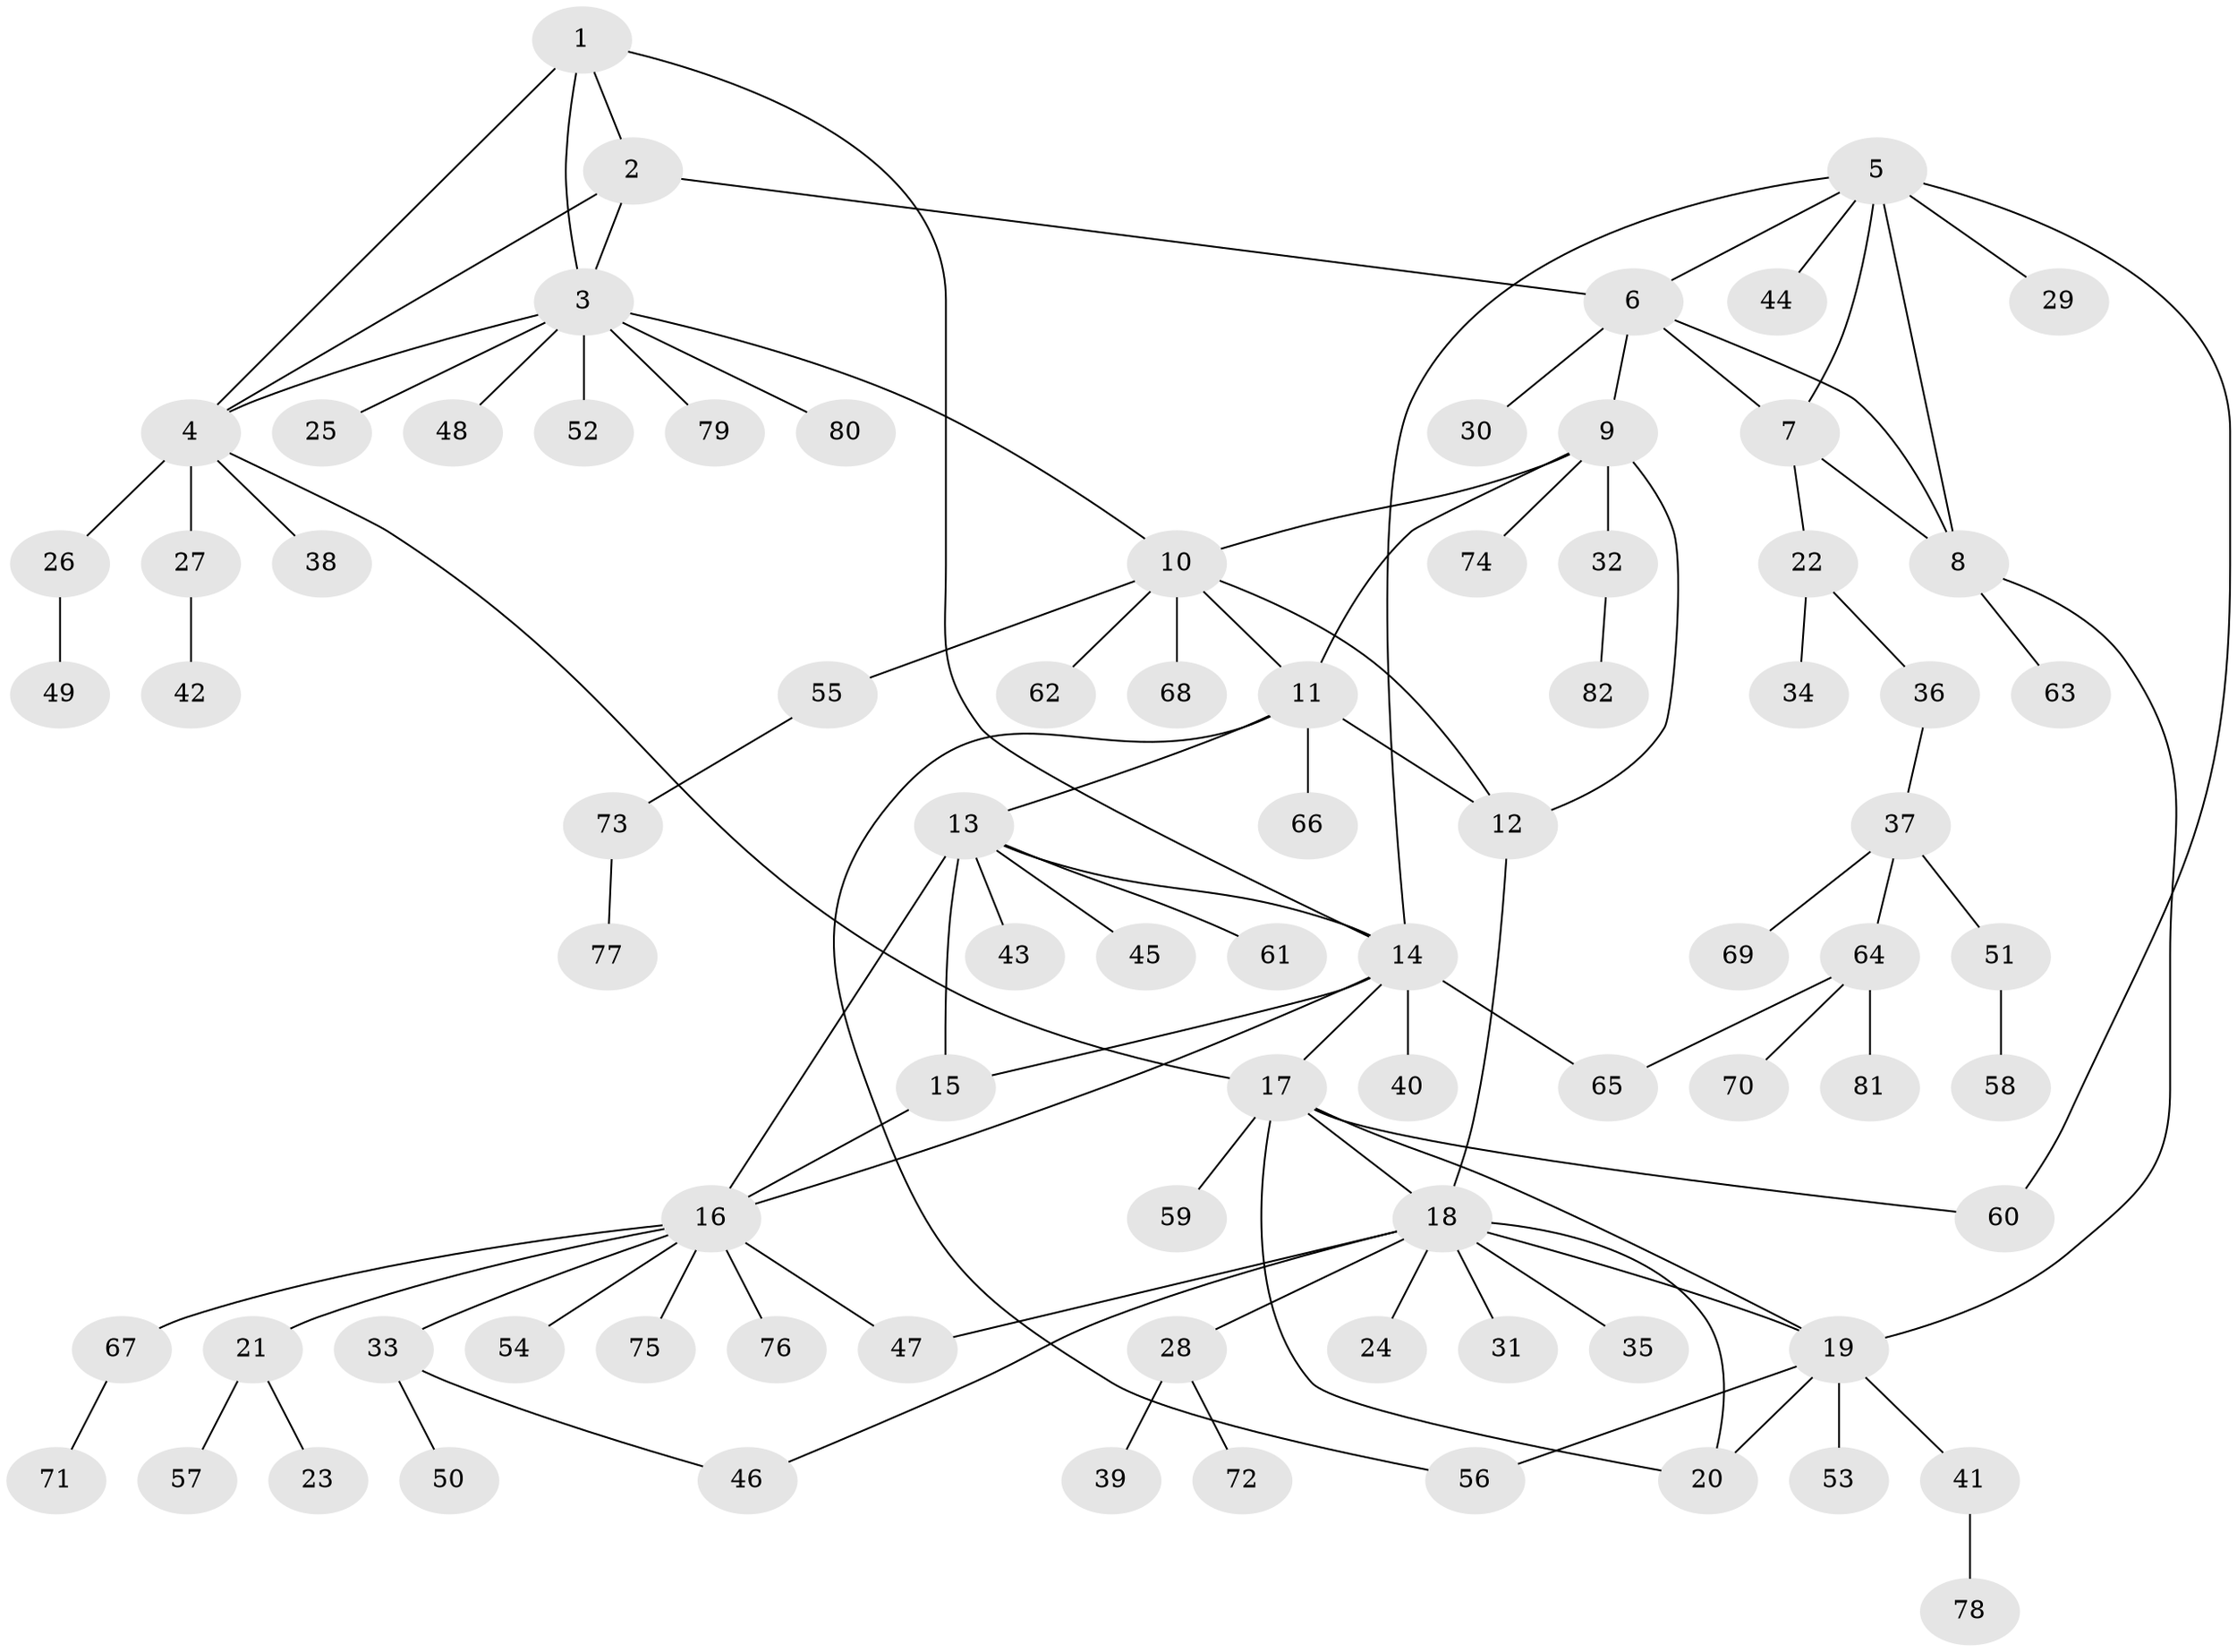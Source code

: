 // Generated by graph-tools (version 1.1) at 2025/50/03/09/25 03:50:29]
// undirected, 82 vertices, 107 edges
graph export_dot {
graph [start="1"]
  node [color=gray90,style=filled];
  1;
  2;
  3;
  4;
  5;
  6;
  7;
  8;
  9;
  10;
  11;
  12;
  13;
  14;
  15;
  16;
  17;
  18;
  19;
  20;
  21;
  22;
  23;
  24;
  25;
  26;
  27;
  28;
  29;
  30;
  31;
  32;
  33;
  34;
  35;
  36;
  37;
  38;
  39;
  40;
  41;
  42;
  43;
  44;
  45;
  46;
  47;
  48;
  49;
  50;
  51;
  52;
  53;
  54;
  55;
  56;
  57;
  58;
  59;
  60;
  61;
  62;
  63;
  64;
  65;
  66;
  67;
  68;
  69;
  70;
  71;
  72;
  73;
  74;
  75;
  76;
  77;
  78;
  79;
  80;
  81;
  82;
  1 -- 2;
  1 -- 3;
  1 -- 4;
  1 -- 14;
  2 -- 3;
  2 -- 4;
  2 -- 6;
  3 -- 4;
  3 -- 10;
  3 -- 25;
  3 -- 48;
  3 -- 52;
  3 -- 79;
  3 -- 80;
  4 -- 17;
  4 -- 26;
  4 -- 27;
  4 -- 38;
  5 -- 6;
  5 -- 7;
  5 -- 8;
  5 -- 14;
  5 -- 29;
  5 -- 44;
  5 -- 60;
  6 -- 7;
  6 -- 8;
  6 -- 9;
  6 -- 30;
  7 -- 8;
  7 -- 22;
  8 -- 19;
  8 -- 63;
  9 -- 10;
  9 -- 11;
  9 -- 12;
  9 -- 32;
  9 -- 74;
  10 -- 11;
  10 -- 12;
  10 -- 55;
  10 -- 62;
  10 -- 68;
  11 -- 12;
  11 -- 13;
  11 -- 56;
  11 -- 66;
  12 -- 18;
  13 -- 14;
  13 -- 15;
  13 -- 16;
  13 -- 43;
  13 -- 45;
  13 -- 61;
  14 -- 15;
  14 -- 16;
  14 -- 17;
  14 -- 40;
  14 -- 65;
  15 -- 16;
  16 -- 21;
  16 -- 33;
  16 -- 47;
  16 -- 54;
  16 -- 67;
  16 -- 75;
  16 -- 76;
  17 -- 18;
  17 -- 19;
  17 -- 20;
  17 -- 59;
  17 -- 60;
  18 -- 19;
  18 -- 20;
  18 -- 24;
  18 -- 28;
  18 -- 31;
  18 -- 35;
  18 -- 46;
  18 -- 47;
  19 -- 20;
  19 -- 41;
  19 -- 53;
  19 -- 56;
  21 -- 23;
  21 -- 57;
  22 -- 34;
  22 -- 36;
  26 -- 49;
  27 -- 42;
  28 -- 39;
  28 -- 72;
  32 -- 82;
  33 -- 46;
  33 -- 50;
  36 -- 37;
  37 -- 51;
  37 -- 64;
  37 -- 69;
  41 -- 78;
  51 -- 58;
  55 -- 73;
  64 -- 65;
  64 -- 70;
  64 -- 81;
  67 -- 71;
  73 -- 77;
}
